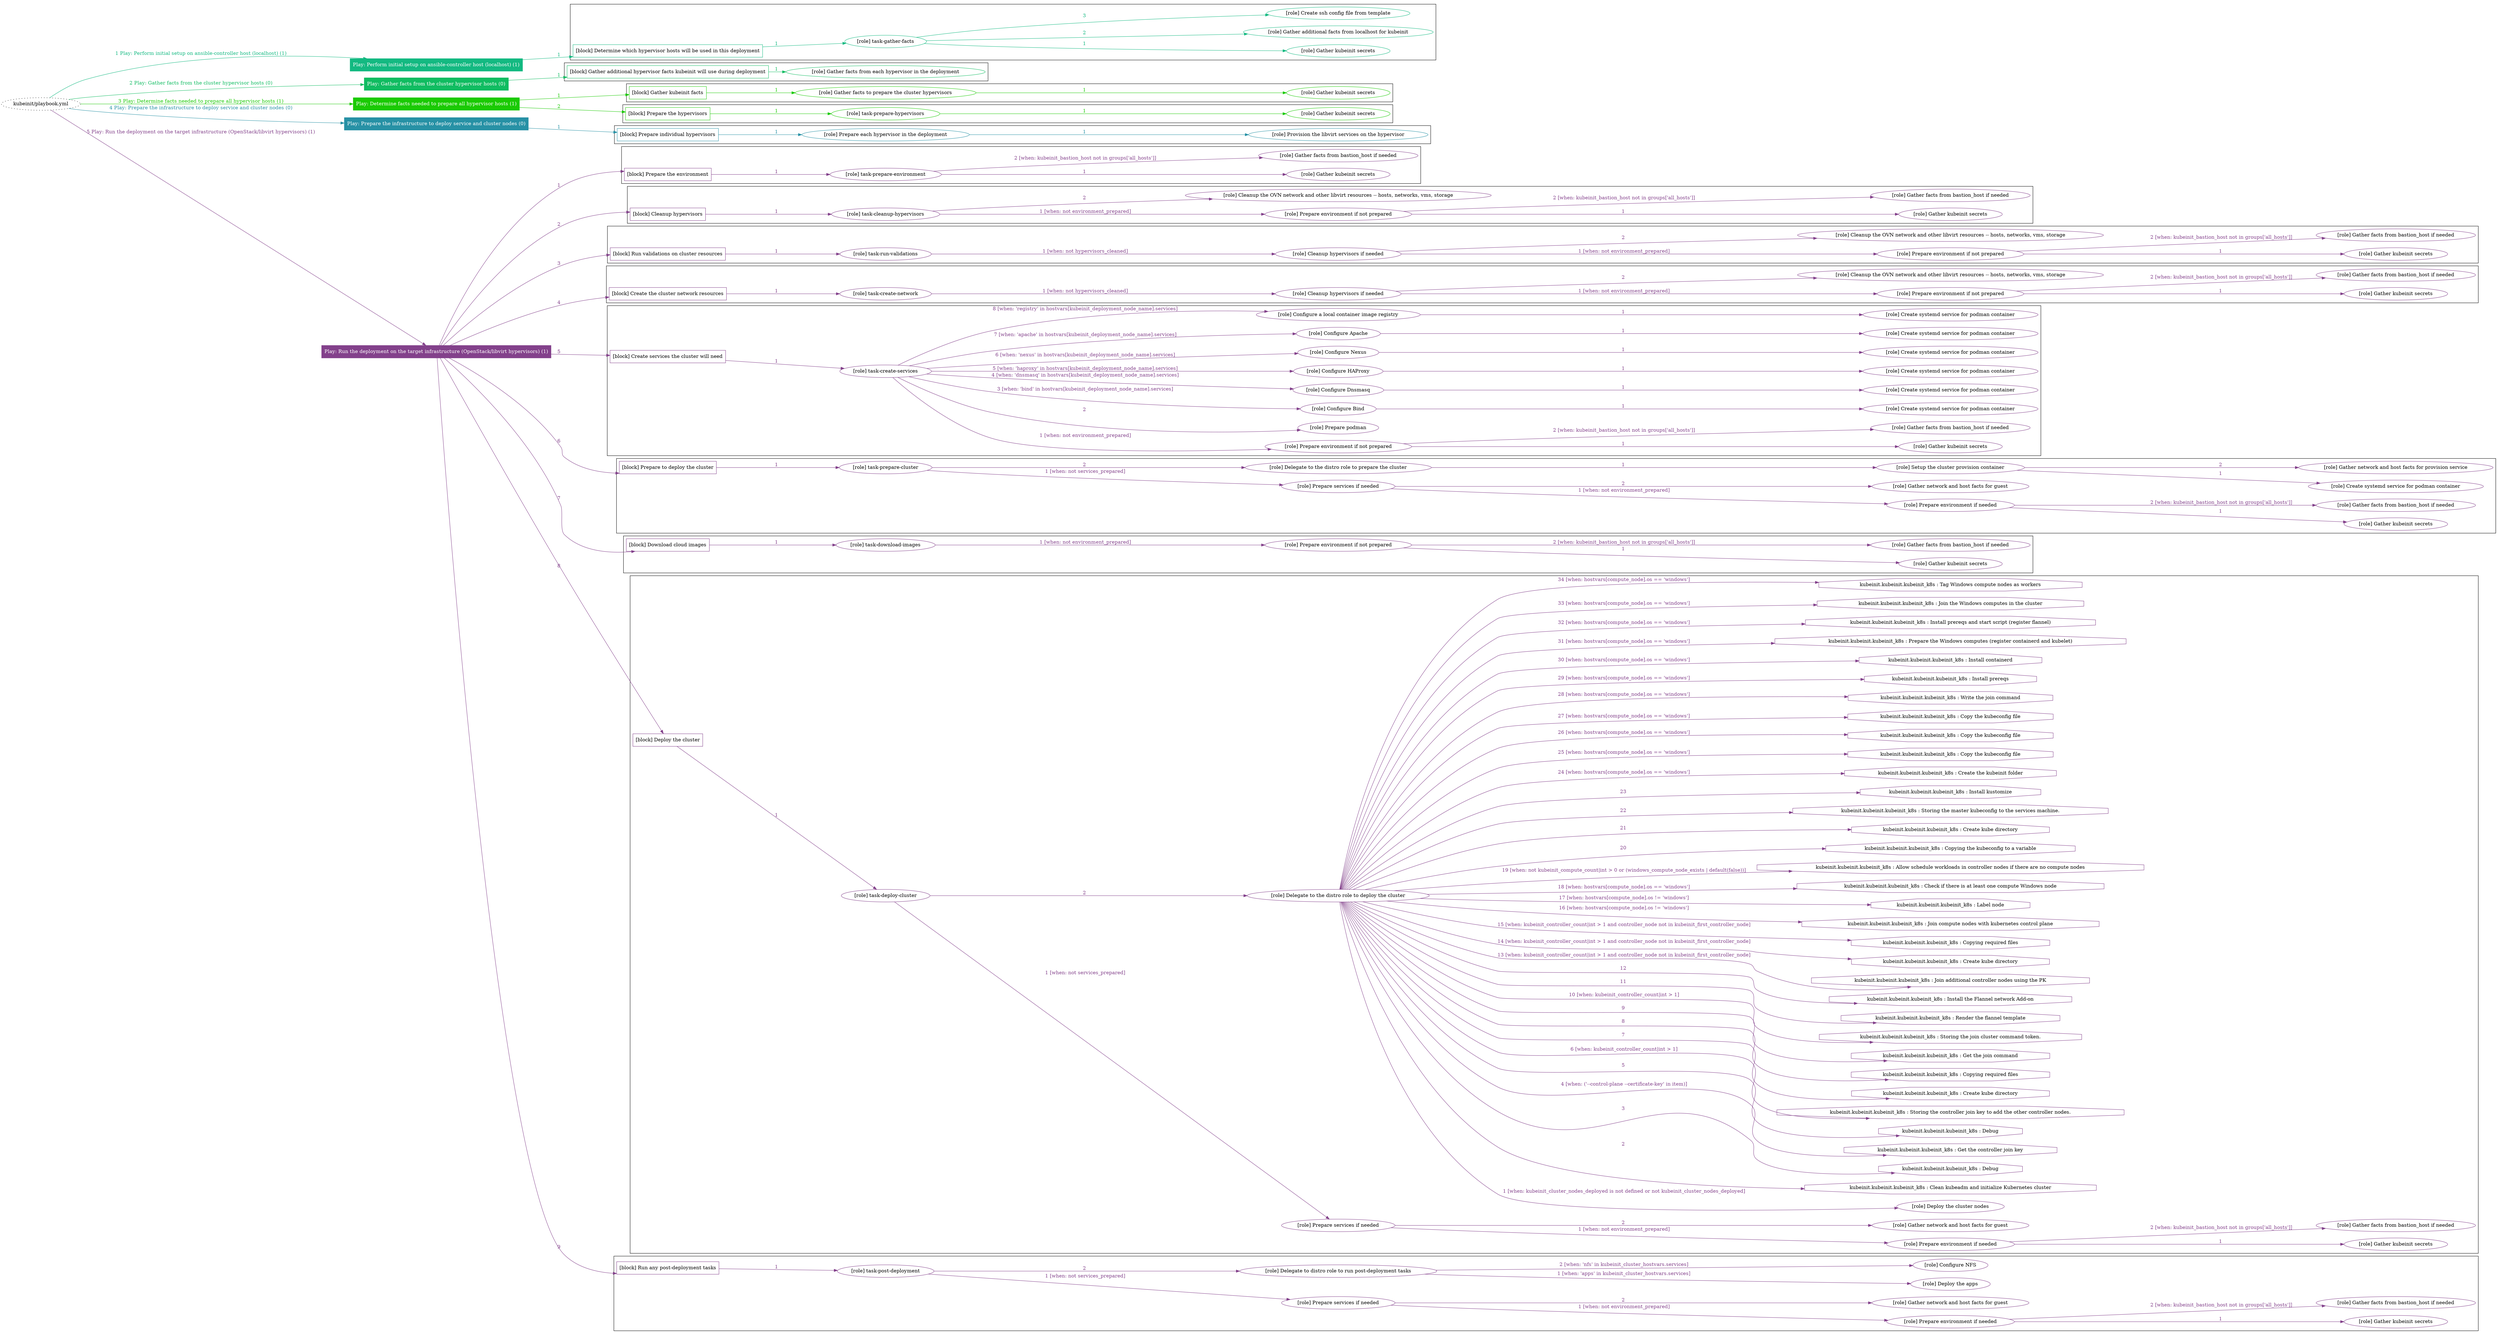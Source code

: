 digraph {
	graph [concentrate=true ordering=in rankdir=LR ratio=fill]
	edge [esep=5 sep=10]
	"kubeinit/playbook.yml" [URL="/home/runner/work/kubeinit/kubeinit/kubeinit/playbook.yml" id=playbook_1dfc1ce0 style=dotted]
	"kubeinit/playbook.yml" -> play_d6df0395 [label="1 Play: Perform initial setup on ansible-controller host (localhost) (1)" color="#13b981" fontcolor="#13b981" id=edge_play_d6df0395 labeltooltip="1 Play: Perform initial setup on ansible-controller host (localhost) (1)" tooltip="1 Play: Perform initial setup on ansible-controller host (localhost) (1)"]
	subgraph "Play: Perform initial setup on ansible-controller host (localhost) (1)" {
		play_d6df0395 [label="Play: Perform initial setup on ansible-controller host (localhost) (1)" URL="/home/runner/work/kubeinit/kubeinit/kubeinit/playbook.yml" color="#13b981" fontcolor="#ffffff" id=play_d6df0395 shape=box style=filled tooltip=localhost]
		play_d6df0395 -> block_d2ed11ed [label=1 color="#13b981" fontcolor="#13b981" id=edge_block_d2ed11ed labeltooltip=1 tooltip=1]
		subgraph cluster_block_d2ed11ed {
			block_d2ed11ed [label="[block] Determine which hypervisor hosts will be used in this deployment" URL="/home/runner/work/kubeinit/kubeinit/kubeinit/playbook.yml" color="#13b981" id=block_d2ed11ed labeltooltip="Determine which hypervisor hosts will be used in this deployment" shape=box tooltip="Determine which hypervisor hosts will be used in this deployment"]
			block_d2ed11ed -> role_e1651917 [label="1 " color="#13b981" fontcolor="#13b981" id=edge_role_e1651917 labeltooltip="1 " tooltip="1 "]
			subgraph "task-gather-facts" {
				role_e1651917 [label="[role] task-gather-facts" URL="/home/runner/work/kubeinit/kubeinit/kubeinit/playbook.yml" color="#13b981" id=role_e1651917 tooltip="task-gather-facts"]
				role_e1651917 -> role_832d60ad [label="1 " color="#13b981" fontcolor="#13b981" id=edge_role_832d60ad labeltooltip="1 " tooltip="1 "]
				subgraph "Gather kubeinit secrets" {
					role_832d60ad [label="[role] Gather kubeinit secrets" URL="/home/runner/.ansible/collections/ansible_collections/kubeinit/kubeinit/roles/kubeinit_prepare/tasks/build_hypervisors_group.yml" color="#13b981" id=role_832d60ad tooltip="Gather kubeinit secrets"]
				}
				role_e1651917 -> role_2d411983 [label="2 " color="#13b981" fontcolor="#13b981" id=edge_role_2d411983 labeltooltip="2 " tooltip="2 "]
				subgraph "Gather additional facts from localhost for kubeinit" {
					role_2d411983 [label="[role] Gather additional facts from localhost for kubeinit" URL="/home/runner/.ansible/collections/ansible_collections/kubeinit/kubeinit/roles/kubeinit_prepare/tasks/build_hypervisors_group.yml" color="#13b981" id=role_2d411983 tooltip="Gather additional facts from localhost for kubeinit"]
				}
				role_e1651917 -> role_8b58950d [label="3 " color="#13b981" fontcolor="#13b981" id=edge_role_8b58950d labeltooltip="3 " tooltip="3 "]
				subgraph "Create ssh config file from template" {
					role_8b58950d [label="[role] Create ssh config file from template" URL="/home/runner/.ansible/collections/ansible_collections/kubeinit/kubeinit/roles/kubeinit_prepare/tasks/build_hypervisors_group.yml" color="#13b981" id=role_8b58950d tooltip="Create ssh config file from template"]
				}
			}
		}
	}
	"kubeinit/playbook.yml" -> play_03fdb365 [label="2 Play: Gather facts from the cluster hypervisor hosts (0)" color="#10bc61" fontcolor="#10bc61" id=edge_play_03fdb365 labeltooltip="2 Play: Gather facts from the cluster hypervisor hosts (0)" tooltip="2 Play: Gather facts from the cluster hypervisor hosts (0)"]
	subgraph "Play: Gather facts from the cluster hypervisor hosts (0)" {
		play_03fdb365 [label="Play: Gather facts from the cluster hypervisor hosts (0)" URL="/home/runner/work/kubeinit/kubeinit/kubeinit/playbook.yml" color="#10bc61" fontcolor="#ffffff" id=play_03fdb365 shape=box style=filled tooltip="Play: Gather facts from the cluster hypervisor hosts (0)"]
		play_03fdb365 -> block_fc447576 [label=1 color="#10bc61" fontcolor="#10bc61" id=edge_block_fc447576 labeltooltip=1 tooltip=1]
		subgraph cluster_block_fc447576 {
			block_fc447576 [label="[block] Gather additional hypervisor facts kubeinit will use during deployment" URL="/home/runner/work/kubeinit/kubeinit/kubeinit/playbook.yml" color="#10bc61" id=block_fc447576 labeltooltip="Gather additional hypervisor facts kubeinit will use during deployment" shape=box tooltip="Gather additional hypervisor facts kubeinit will use during deployment"]
			block_fc447576 -> role_e01898c9 [label="1 " color="#10bc61" fontcolor="#10bc61" id=edge_role_e01898c9 labeltooltip="1 " tooltip="1 "]
			subgraph "Gather facts from each hypervisor in the deployment" {
				role_e01898c9 [label="[role] Gather facts from each hypervisor in the deployment" URL="/home/runner/work/kubeinit/kubeinit/kubeinit/playbook.yml" color="#10bc61" id=role_e01898c9 tooltip="Gather facts from each hypervisor in the deployment"]
			}
		}
	}
	"kubeinit/playbook.yml" -> play_770f09b6 [label="3 Play: Determine facts needed to prepare all hypervisor hosts (1)" color="#1aca02" fontcolor="#1aca02" id=edge_play_770f09b6 labeltooltip="3 Play: Determine facts needed to prepare all hypervisor hosts (1)" tooltip="3 Play: Determine facts needed to prepare all hypervisor hosts (1)"]
	subgraph "Play: Determine facts needed to prepare all hypervisor hosts (1)" {
		play_770f09b6 [label="Play: Determine facts needed to prepare all hypervisor hosts (1)" URL="/home/runner/work/kubeinit/kubeinit/kubeinit/playbook.yml" color="#1aca02" fontcolor="#ffffff" id=play_770f09b6 shape=box style=filled tooltip=localhost]
		play_770f09b6 -> block_1211dc75 [label=1 color="#1aca02" fontcolor="#1aca02" id=edge_block_1211dc75 labeltooltip=1 tooltip=1]
		subgraph cluster_block_1211dc75 {
			block_1211dc75 [label="[block] Gather kubeinit facts" URL="/home/runner/work/kubeinit/kubeinit/kubeinit/playbook.yml" color="#1aca02" id=block_1211dc75 labeltooltip="Gather kubeinit facts" shape=box tooltip="Gather kubeinit facts"]
			block_1211dc75 -> role_d51ec576 [label="1 " color="#1aca02" fontcolor="#1aca02" id=edge_role_d51ec576 labeltooltip="1 " tooltip="1 "]
			subgraph "Gather facts to prepare the cluster hypervisors" {
				role_d51ec576 [label="[role] Gather facts to prepare the cluster hypervisors" URL="/home/runner/work/kubeinit/kubeinit/kubeinit/playbook.yml" color="#1aca02" id=role_d51ec576 tooltip="Gather facts to prepare the cluster hypervisors"]
				role_d51ec576 -> role_21a6aafd [label="1 " color="#1aca02" fontcolor="#1aca02" id=edge_role_21a6aafd labeltooltip="1 " tooltip="1 "]
				subgraph "Gather kubeinit secrets" {
					role_21a6aafd [label="[role] Gather kubeinit secrets" URL="/home/runner/.ansible/collections/ansible_collections/kubeinit/kubeinit/roles/kubeinit_prepare/tasks/gather_kubeinit_facts.yml" color="#1aca02" id=role_21a6aafd tooltip="Gather kubeinit secrets"]
				}
			}
		}
		play_770f09b6 -> block_dcbd4e37 [label=2 color="#1aca02" fontcolor="#1aca02" id=edge_block_dcbd4e37 labeltooltip=2 tooltip=2]
		subgraph cluster_block_dcbd4e37 {
			block_dcbd4e37 [label="[block] Prepare the hypervisors" URL="/home/runner/work/kubeinit/kubeinit/kubeinit/playbook.yml" color="#1aca02" id=block_dcbd4e37 labeltooltip="Prepare the hypervisors" shape=box tooltip="Prepare the hypervisors"]
			block_dcbd4e37 -> role_4371c166 [label="1 " color="#1aca02" fontcolor="#1aca02" id=edge_role_4371c166 labeltooltip="1 " tooltip="1 "]
			subgraph "task-prepare-hypervisors" {
				role_4371c166 [label="[role] task-prepare-hypervisors" URL="/home/runner/work/kubeinit/kubeinit/kubeinit/playbook.yml" color="#1aca02" id=role_4371c166 tooltip="task-prepare-hypervisors"]
				role_4371c166 -> role_5f439577 [label="1 " color="#1aca02" fontcolor="#1aca02" id=edge_role_5f439577 labeltooltip="1 " tooltip="1 "]
				subgraph "Gather kubeinit secrets" {
					role_5f439577 [label="[role] Gather kubeinit secrets" URL="/home/runner/.ansible/collections/ansible_collections/kubeinit/kubeinit/roles/kubeinit_prepare/tasks/gather_kubeinit_facts.yml" color="#1aca02" id=role_5f439577 tooltip="Gather kubeinit secrets"]
				}
			}
		}
	}
	"kubeinit/playbook.yml" -> play_322a352b [label="4 Play: Prepare the infrastructure to deploy service and cluster nodes (0)" color="#2791a5" fontcolor="#2791a5" id=edge_play_322a352b labeltooltip="4 Play: Prepare the infrastructure to deploy service and cluster nodes (0)" tooltip="4 Play: Prepare the infrastructure to deploy service and cluster nodes (0)"]
	subgraph "Play: Prepare the infrastructure to deploy service and cluster nodes (0)" {
		play_322a352b [label="Play: Prepare the infrastructure to deploy service and cluster nodes (0)" URL="/home/runner/work/kubeinit/kubeinit/kubeinit/playbook.yml" color="#2791a5" fontcolor="#ffffff" id=play_322a352b shape=box style=filled tooltip="Play: Prepare the infrastructure to deploy service and cluster nodes (0)"]
		play_322a352b -> block_546a2f57 [label=1 color="#2791a5" fontcolor="#2791a5" id=edge_block_546a2f57 labeltooltip=1 tooltip=1]
		subgraph cluster_block_546a2f57 {
			block_546a2f57 [label="[block] Prepare individual hypervisors" URL="/home/runner/work/kubeinit/kubeinit/kubeinit/playbook.yml" color="#2791a5" id=block_546a2f57 labeltooltip="Prepare individual hypervisors" shape=box tooltip="Prepare individual hypervisors"]
			block_546a2f57 -> role_c27ffe2b [label="1 " color="#2791a5" fontcolor="#2791a5" id=edge_role_c27ffe2b labeltooltip="1 " tooltip="1 "]
			subgraph "Prepare each hypervisor in the deployment" {
				role_c27ffe2b [label="[role] Prepare each hypervisor in the deployment" URL="/home/runner/work/kubeinit/kubeinit/kubeinit/playbook.yml" color="#2791a5" id=role_c27ffe2b tooltip="Prepare each hypervisor in the deployment"]
				role_c27ffe2b -> role_f5ac48f4 [label="1 " color="#2791a5" fontcolor="#2791a5" id=edge_role_f5ac48f4 labeltooltip="1 " tooltip="1 "]
				subgraph "Provision the libvirt services on the hypervisor" {
					role_f5ac48f4 [label="[role] Provision the libvirt services on the hypervisor" URL="/home/runner/.ansible/collections/ansible_collections/kubeinit/kubeinit/roles/kubeinit_prepare/tasks/prepare_hypervisor.yml" color="#2791a5" id=role_f5ac48f4 tooltip="Provision the libvirt services on the hypervisor"]
				}
			}
		}
	}
	"kubeinit/playbook.yml" -> play_16c281be [label="5 Play: Run the deployment on the target infrastructure (OpenStack/libvirt hypervisors) (1)" color="#83418b" fontcolor="#83418b" id=edge_play_16c281be labeltooltip="5 Play: Run the deployment on the target infrastructure (OpenStack/libvirt hypervisors) (1)" tooltip="5 Play: Run the deployment on the target infrastructure (OpenStack/libvirt hypervisors) (1)"]
	subgraph "Play: Run the deployment on the target infrastructure (OpenStack/libvirt hypervisors) (1)" {
		play_16c281be [label="Play: Run the deployment on the target infrastructure (OpenStack/libvirt hypervisors) (1)" URL="/home/runner/work/kubeinit/kubeinit/kubeinit/playbook.yml" color="#83418b" fontcolor="#ffffff" id=play_16c281be shape=box style=filled tooltip=localhost]
		play_16c281be -> block_db3ab6d9 [label=1 color="#83418b" fontcolor="#83418b" id=edge_block_db3ab6d9 labeltooltip=1 tooltip=1]
		subgraph cluster_block_db3ab6d9 {
			block_db3ab6d9 [label="[block] Prepare the environment" URL="/home/runner/work/kubeinit/kubeinit/kubeinit/playbook.yml" color="#83418b" id=block_db3ab6d9 labeltooltip="Prepare the environment" shape=box tooltip="Prepare the environment"]
			block_db3ab6d9 -> role_7069440f [label="1 " color="#83418b" fontcolor="#83418b" id=edge_role_7069440f labeltooltip="1 " tooltip="1 "]
			subgraph "task-prepare-environment" {
				role_7069440f [label="[role] task-prepare-environment" URL="/home/runner/work/kubeinit/kubeinit/kubeinit/playbook.yml" color="#83418b" id=role_7069440f tooltip="task-prepare-environment"]
				role_7069440f -> role_a2d61854 [label="1 " color="#83418b" fontcolor="#83418b" id=edge_role_a2d61854 labeltooltip="1 " tooltip="1 "]
				subgraph "Gather kubeinit secrets" {
					role_a2d61854 [label="[role] Gather kubeinit secrets" URL="/home/runner/.ansible/collections/ansible_collections/kubeinit/kubeinit/roles/kubeinit_prepare/tasks/gather_kubeinit_facts.yml" color="#83418b" id=role_a2d61854 tooltip="Gather kubeinit secrets"]
				}
				role_7069440f -> role_6448d100 [label="2 [when: kubeinit_bastion_host not in groups['all_hosts']]" color="#83418b" fontcolor="#83418b" id=edge_role_6448d100 labeltooltip="2 [when: kubeinit_bastion_host not in groups['all_hosts']]" tooltip="2 [when: kubeinit_bastion_host not in groups['all_hosts']]"]
				subgraph "Gather facts from bastion_host if needed" {
					role_6448d100 [label="[role] Gather facts from bastion_host if needed" URL="/home/runner/.ansible/collections/ansible_collections/kubeinit/kubeinit/roles/kubeinit_prepare/tasks/main.yml" color="#83418b" id=role_6448d100 tooltip="Gather facts from bastion_host if needed"]
				}
			}
		}
		play_16c281be -> block_0c58f7e5 [label=2 color="#83418b" fontcolor="#83418b" id=edge_block_0c58f7e5 labeltooltip=2 tooltip=2]
		subgraph cluster_block_0c58f7e5 {
			block_0c58f7e5 [label="[block] Cleanup hypervisors" URL="/home/runner/work/kubeinit/kubeinit/kubeinit/playbook.yml" color="#83418b" id=block_0c58f7e5 labeltooltip="Cleanup hypervisors" shape=box tooltip="Cleanup hypervisors"]
			block_0c58f7e5 -> role_0e39bdbc [label="1 " color="#83418b" fontcolor="#83418b" id=edge_role_0e39bdbc labeltooltip="1 " tooltip="1 "]
			subgraph "task-cleanup-hypervisors" {
				role_0e39bdbc [label="[role] task-cleanup-hypervisors" URL="/home/runner/work/kubeinit/kubeinit/kubeinit/playbook.yml" color="#83418b" id=role_0e39bdbc tooltip="task-cleanup-hypervisors"]
				role_0e39bdbc -> role_560126a4 [label="1 [when: not environment_prepared]" color="#83418b" fontcolor="#83418b" id=edge_role_560126a4 labeltooltip="1 [when: not environment_prepared]" tooltip="1 [when: not environment_prepared]"]
				subgraph "Prepare environment if not prepared" {
					role_560126a4 [label="[role] Prepare environment if not prepared" URL="/home/runner/.ansible/collections/ansible_collections/kubeinit/kubeinit/roles/kubeinit_libvirt/tasks/cleanup_hypervisors.yml" color="#83418b" id=role_560126a4 tooltip="Prepare environment if not prepared"]
					role_560126a4 -> role_19d72c3f [label="1 " color="#83418b" fontcolor="#83418b" id=edge_role_19d72c3f labeltooltip="1 " tooltip="1 "]
					subgraph "Gather kubeinit secrets" {
						role_19d72c3f [label="[role] Gather kubeinit secrets" URL="/home/runner/.ansible/collections/ansible_collections/kubeinit/kubeinit/roles/kubeinit_prepare/tasks/gather_kubeinit_facts.yml" color="#83418b" id=role_19d72c3f tooltip="Gather kubeinit secrets"]
					}
					role_560126a4 -> role_ead2b7fd [label="2 [when: kubeinit_bastion_host not in groups['all_hosts']]" color="#83418b" fontcolor="#83418b" id=edge_role_ead2b7fd labeltooltip="2 [when: kubeinit_bastion_host not in groups['all_hosts']]" tooltip="2 [when: kubeinit_bastion_host not in groups['all_hosts']]"]
					subgraph "Gather facts from bastion_host if needed" {
						role_ead2b7fd [label="[role] Gather facts from bastion_host if needed" URL="/home/runner/.ansible/collections/ansible_collections/kubeinit/kubeinit/roles/kubeinit_prepare/tasks/main.yml" color="#83418b" id=role_ead2b7fd tooltip="Gather facts from bastion_host if needed"]
					}
				}
				role_0e39bdbc -> role_993de86f [label="2 " color="#83418b" fontcolor="#83418b" id=edge_role_993de86f labeltooltip="2 " tooltip="2 "]
				subgraph "Cleanup the OVN network and other libvirt resources -- hosts, networks, vms, storage" {
					role_993de86f [label="[role] Cleanup the OVN network and other libvirt resources -- hosts, networks, vms, storage" URL="/home/runner/.ansible/collections/ansible_collections/kubeinit/kubeinit/roles/kubeinit_libvirt/tasks/cleanup_hypervisors.yml" color="#83418b" id=role_993de86f tooltip="Cleanup the OVN network and other libvirt resources -- hosts, networks, vms, storage"]
				}
			}
		}
		play_16c281be -> block_dbe27b9b [label=3 color="#83418b" fontcolor="#83418b" id=edge_block_dbe27b9b labeltooltip=3 tooltip=3]
		subgraph cluster_block_dbe27b9b {
			block_dbe27b9b [label="[block] Run validations on cluster resources" URL="/home/runner/work/kubeinit/kubeinit/kubeinit/playbook.yml" color="#83418b" id=block_dbe27b9b labeltooltip="Run validations on cluster resources" shape=box tooltip="Run validations on cluster resources"]
			block_dbe27b9b -> role_bd4eab50 [label="1 " color="#83418b" fontcolor="#83418b" id=edge_role_bd4eab50 labeltooltip="1 " tooltip="1 "]
			subgraph "task-run-validations" {
				role_bd4eab50 [label="[role] task-run-validations" URL="/home/runner/work/kubeinit/kubeinit/kubeinit/playbook.yml" color="#83418b" id=role_bd4eab50 tooltip="task-run-validations"]
				role_bd4eab50 -> role_a1338344 [label="1 [when: not hypervisors_cleaned]" color="#83418b" fontcolor="#83418b" id=edge_role_a1338344 labeltooltip="1 [when: not hypervisors_cleaned]" tooltip="1 [when: not hypervisors_cleaned]"]
				subgraph "Cleanup hypervisors if needed" {
					role_a1338344 [label="[role] Cleanup hypervisors if needed" URL="/home/runner/.ansible/collections/ansible_collections/kubeinit/kubeinit/roles/kubeinit_validations/tasks/main.yml" color="#83418b" id=role_a1338344 tooltip="Cleanup hypervisors if needed"]
					role_a1338344 -> role_b98f639b [label="1 [when: not environment_prepared]" color="#83418b" fontcolor="#83418b" id=edge_role_b98f639b labeltooltip="1 [when: not environment_prepared]" tooltip="1 [when: not environment_prepared]"]
					subgraph "Prepare environment if not prepared" {
						role_b98f639b [label="[role] Prepare environment if not prepared" URL="/home/runner/.ansible/collections/ansible_collections/kubeinit/kubeinit/roles/kubeinit_libvirt/tasks/cleanup_hypervisors.yml" color="#83418b" id=role_b98f639b tooltip="Prepare environment if not prepared"]
						role_b98f639b -> role_00affeb4 [label="1 " color="#83418b" fontcolor="#83418b" id=edge_role_00affeb4 labeltooltip="1 " tooltip="1 "]
						subgraph "Gather kubeinit secrets" {
							role_00affeb4 [label="[role] Gather kubeinit secrets" URL="/home/runner/.ansible/collections/ansible_collections/kubeinit/kubeinit/roles/kubeinit_prepare/tasks/gather_kubeinit_facts.yml" color="#83418b" id=role_00affeb4 tooltip="Gather kubeinit secrets"]
						}
						role_b98f639b -> role_9a8d7c55 [label="2 [when: kubeinit_bastion_host not in groups['all_hosts']]" color="#83418b" fontcolor="#83418b" id=edge_role_9a8d7c55 labeltooltip="2 [when: kubeinit_bastion_host not in groups['all_hosts']]" tooltip="2 [when: kubeinit_bastion_host not in groups['all_hosts']]"]
						subgraph "Gather facts from bastion_host if needed" {
							role_9a8d7c55 [label="[role] Gather facts from bastion_host if needed" URL="/home/runner/.ansible/collections/ansible_collections/kubeinit/kubeinit/roles/kubeinit_prepare/tasks/main.yml" color="#83418b" id=role_9a8d7c55 tooltip="Gather facts from bastion_host if needed"]
						}
					}
					role_a1338344 -> role_43955133 [label="2 " color="#83418b" fontcolor="#83418b" id=edge_role_43955133 labeltooltip="2 " tooltip="2 "]
					subgraph "Cleanup the OVN network and other libvirt resources -- hosts, networks, vms, storage" {
						role_43955133 [label="[role] Cleanup the OVN network and other libvirt resources -- hosts, networks, vms, storage" URL="/home/runner/.ansible/collections/ansible_collections/kubeinit/kubeinit/roles/kubeinit_libvirt/tasks/cleanup_hypervisors.yml" color="#83418b" id=role_43955133 tooltip="Cleanup the OVN network and other libvirt resources -- hosts, networks, vms, storage"]
					}
				}
			}
		}
		play_16c281be -> block_20dba115 [label=4 color="#83418b" fontcolor="#83418b" id=edge_block_20dba115 labeltooltip=4 tooltip=4]
		subgraph cluster_block_20dba115 {
			block_20dba115 [label="[block] Create the cluster network resources" URL="/home/runner/work/kubeinit/kubeinit/kubeinit/playbook.yml" color="#83418b" id=block_20dba115 labeltooltip="Create the cluster network resources" shape=box tooltip="Create the cluster network resources"]
			block_20dba115 -> role_14246359 [label="1 " color="#83418b" fontcolor="#83418b" id=edge_role_14246359 labeltooltip="1 " tooltip="1 "]
			subgraph "task-create-network" {
				role_14246359 [label="[role] task-create-network" URL="/home/runner/work/kubeinit/kubeinit/kubeinit/playbook.yml" color="#83418b" id=role_14246359 tooltip="task-create-network"]
				role_14246359 -> role_2771ade7 [label="1 [when: not hypervisors_cleaned]" color="#83418b" fontcolor="#83418b" id=edge_role_2771ade7 labeltooltip="1 [when: not hypervisors_cleaned]" tooltip="1 [when: not hypervisors_cleaned]"]
				subgraph "Cleanup hypervisors if needed" {
					role_2771ade7 [label="[role] Cleanup hypervisors if needed" URL="/home/runner/.ansible/collections/ansible_collections/kubeinit/kubeinit/roles/kubeinit_libvirt/tasks/create_network.yml" color="#83418b" id=role_2771ade7 tooltip="Cleanup hypervisors if needed"]
					role_2771ade7 -> role_40e8be44 [label="1 [when: not environment_prepared]" color="#83418b" fontcolor="#83418b" id=edge_role_40e8be44 labeltooltip="1 [when: not environment_prepared]" tooltip="1 [when: not environment_prepared]"]
					subgraph "Prepare environment if not prepared" {
						role_40e8be44 [label="[role] Prepare environment if not prepared" URL="/home/runner/.ansible/collections/ansible_collections/kubeinit/kubeinit/roles/kubeinit_libvirt/tasks/cleanup_hypervisors.yml" color="#83418b" id=role_40e8be44 tooltip="Prepare environment if not prepared"]
						role_40e8be44 -> role_8c074041 [label="1 " color="#83418b" fontcolor="#83418b" id=edge_role_8c074041 labeltooltip="1 " tooltip="1 "]
						subgraph "Gather kubeinit secrets" {
							role_8c074041 [label="[role] Gather kubeinit secrets" URL="/home/runner/.ansible/collections/ansible_collections/kubeinit/kubeinit/roles/kubeinit_prepare/tasks/gather_kubeinit_facts.yml" color="#83418b" id=role_8c074041 tooltip="Gather kubeinit secrets"]
						}
						role_40e8be44 -> role_85a89f43 [label="2 [when: kubeinit_bastion_host not in groups['all_hosts']]" color="#83418b" fontcolor="#83418b" id=edge_role_85a89f43 labeltooltip="2 [when: kubeinit_bastion_host not in groups['all_hosts']]" tooltip="2 [when: kubeinit_bastion_host not in groups['all_hosts']]"]
						subgraph "Gather facts from bastion_host if needed" {
							role_85a89f43 [label="[role] Gather facts from bastion_host if needed" URL="/home/runner/.ansible/collections/ansible_collections/kubeinit/kubeinit/roles/kubeinit_prepare/tasks/main.yml" color="#83418b" id=role_85a89f43 tooltip="Gather facts from bastion_host if needed"]
						}
					}
					role_2771ade7 -> role_9e13a28a [label="2 " color="#83418b" fontcolor="#83418b" id=edge_role_9e13a28a labeltooltip="2 " tooltip="2 "]
					subgraph "Cleanup the OVN network and other libvirt resources -- hosts, networks, vms, storage" {
						role_9e13a28a [label="[role] Cleanup the OVN network and other libvirt resources -- hosts, networks, vms, storage" URL="/home/runner/.ansible/collections/ansible_collections/kubeinit/kubeinit/roles/kubeinit_libvirt/tasks/cleanup_hypervisors.yml" color="#83418b" id=role_9e13a28a tooltip="Cleanup the OVN network and other libvirt resources -- hosts, networks, vms, storage"]
					}
				}
			}
		}
		play_16c281be -> block_e2f34b06 [label=5 color="#83418b" fontcolor="#83418b" id=edge_block_e2f34b06 labeltooltip=5 tooltip=5]
		subgraph cluster_block_e2f34b06 {
			block_e2f34b06 [label="[block] Create services the cluster will need" URL="/home/runner/work/kubeinit/kubeinit/kubeinit/playbook.yml" color="#83418b" id=block_e2f34b06 labeltooltip="Create services the cluster will need" shape=box tooltip="Create services the cluster will need"]
			block_e2f34b06 -> role_30b0241a [label="1 " color="#83418b" fontcolor="#83418b" id=edge_role_30b0241a labeltooltip="1 " tooltip="1 "]
			subgraph "task-create-services" {
				role_30b0241a [label="[role] task-create-services" URL="/home/runner/work/kubeinit/kubeinit/kubeinit/playbook.yml" color="#83418b" id=role_30b0241a tooltip="task-create-services"]
				role_30b0241a -> role_507bee8a [label="1 [when: not environment_prepared]" color="#83418b" fontcolor="#83418b" id=edge_role_507bee8a labeltooltip="1 [when: not environment_prepared]" tooltip="1 [when: not environment_prepared]"]
				subgraph "Prepare environment if not prepared" {
					role_507bee8a [label="[role] Prepare environment if not prepared" URL="/home/runner/.ansible/collections/ansible_collections/kubeinit/kubeinit/roles/kubeinit_services/tasks/main.yml" color="#83418b" id=role_507bee8a tooltip="Prepare environment if not prepared"]
					role_507bee8a -> role_b138ba28 [label="1 " color="#83418b" fontcolor="#83418b" id=edge_role_b138ba28 labeltooltip="1 " tooltip="1 "]
					subgraph "Gather kubeinit secrets" {
						role_b138ba28 [label="[role] Gather kubeinit secrets" URL="/home/runner/.ansible/collections/ansible_collections/kubeinit/kubeinit/roles/kubeinit_prepare/tasks/gather_kubeinit_facts.yml" color="#83418b" id=role_b138ba28 tooltip="Gather kubeinit secrets"]
					}
					role_507bee8a -> role_457739ad [label="2 [when: kubeinit_bastion_host not in groups['all_hosts']]" color="#83418b" fontcolor="#83418b" id=edge_role_457739ad labeltooltip="2 [when: kubeinit_bastion_host not in groups['all_hosts']]" tooltip="2 [when: kubeinit_bastion_host not in groups['all_hosts']]"]
					subgraph "Gather facts from bastion_host if needed" {
						role_457739ad [label="[role] Gather facts from bastion_host if needed" URL="/home/runner/.ansible/collections/ansible_collections/kubeinit/kubeinit/roles/kubeinit_prepare/tasks/main.yml" color="#83418b" id=role_457739ad tooltip="Gather facts from bastion_host if needed"]
					}
				}
				role_30b0241a -> role_296ac957 [label="2 " color="#83418b" fontcolor="#83418b" id=edge_role_296ac957 labeltooltip="2 " tooltip="2 "]
				subgraph "Prepare podman" {
					role_296ac957 [label="[role] Prepare podman" URL="/home/runner/.ansible/collections/ansible_collections/kubeinit/kubeinit/roles/kubeinit_services/tasks/00_create_service_pod.yml" color="#83418b" id=role_296ac957 tooltip="Prepare podman"]
				}
				role_30b0241a -> role_366b1ee6 [label="3 [when: 'bind' in hostvars[kubeinit_deployment_node_name].services]" color="#83418b" fontcolor="#83418b" id=edge_role_366b1ee6 labeltooltip="3 [when: 'bind' in hostvars[kubeinit_deployment_node_name].services]" tooltip="3 [when: 'bind' in hostvars[kubeinit_deployment_node_name].services]"]
				subgraph "Configure Bind" {
					role_366b1ee6 [label="[role] Configure Bind" URL="/home/runner/.ansible/collections/ansible_collections/kubeinit/kubeinit/roles/kubeinit_services/tasks/start_services_containers.yml" color="#83418b" id=role_366b1ee6 tooltip="Configure Bind"]
					role_366b1ee6 -> role_b3913a33 [label="1 " color="#83418b" fontcolor="#83418b" id=edge_role_b3913a33 labeltooltip="1 " tooltip="1 "]
					subgraph "Create systemd service for podman container" {
						role_b3913a33 [label="[role] Create systemd service for podman container" URL="/home/runner/.ansible/collections/ansible_collections/kubeinit/kubeinit/roles/kubeinit_bind/tasks/main.yml" color="#83418b" id=role_b3913a33 tooltip="Create systemd service for podman container"]
					}
				}
				role_30b0241a -> role_60d08e0b [label="4 [when: 'dnsmasq' in hostvars[kubeinit_deployment_node_name].services]" color="#83418b" fontcolor="#83418b" id=edge_role_60d08e0b labeltooltip="4 [when: 'dnsmasq' in hostvars[kubeinit_deployment_node_name].services]" tooltip="4 [when: 'dnsmasq' in hostvars[kubeinit_deployment_node_name].services]"]
				subgraph "Configure Dnsmasq" {
					role_60d08e0b [label="[role] Configure Dnsmasq" URL="/home/runner/.ansible/collections/ansible_collections/kubeinit/kubeinit/roles/kubeinit_services/tasks/start_services_containers.yml" color="#83418b" id=role_60d08e0b tooltip="Configure Dnsmasq"]
					role_60d08e0b -> role_2ccafbfa [label="1 " color="#83418b" fontcolor="#83418b" id=edge_role_2ccafbfa labeltooltip="1 " tooltip="1 "]
					subgraph "Create systemd service for podman container" {
						role_2ccafbfa [label="[role] Create systemd service for podman container" URL="/home/runner/.ansible/collections/ansible_collections/kubeinit/kubeinit/roles/kubeinit_dnsmasq/tasks/main.yml" color="#83418b" id=role_2ccafbfa tooltip="Create systemd service for podman container"]
					}
				}
				role_30b0241a -> role_fb301bc7 [label="5 [when: 'haproxy' in hostvars[kubeinit_deployment_node_name].services]" color="#83418b" fontcolor="#83418b" id=edge_role_fb301bc7 labeltooltip="5 [when: 'haproxy' in hostvars[kubeinit_deployment_node_name].services]" tooltip="5 [when: 'haproxy' in hostvars[kubeinit_deployment_node_name].services]"]
				subgraph "Configure HAProxy" {
					role_fb301bc7 [label="[role] Configure HAProxy" URL="/home/runner/.ansible/collections/ansible_collections/kubeinit/kubeinit/roles/kubeinit_services/tasks/start_services_containers.yml" color="#83418b" id=role_fb301bc7 tooltip="Configure HAProxy"]
					role_fb301bc7 -> role_56af75e5 [label="1 " color="#83418b" fontcolor="#83418b" id=edge_role_56af75e5 labeltooltip="1 " tooltip="1 "]
					subgraph "Create systemd service for podman container" {
						role_56af75e5 [label="[role] Create systemd service for podman container" URL="/home/runner/.ansible/collections/ansible_collections/kubeinit/kubeinit/roles/kubeinit_haproxy/tasks/main.yml" color="#83418b" id=role_56af75e5 tooltip="Create systemd service for podman container"]
					}
				}
				role_30b0241a -> role_f59a7f79 [label="6 [when: 'nexus' in hostvars[kubeinit_deployment_node_name].services]" color="#83418b" fontcolor="#83418b" id=edge_role_f59a7f79 labeltooltip="6 [when: 'nexus' in hostvars[kubeinit_deployment_node_name].services]" tooltip="6 [when: 'nexus' in hostvars[kubeinit_deployment_node_name].services]"]
				subgraph "Configure Nexus" {
					role_f59a7f79 [label="[role] Configure Nexus" URL="/home/runner/.ansible/collections/ansible_collections/kubeinit/kubeinit/roles/kubeinit_services/tasks/start_services_containers.yml" color="#83418b" id=role_f59a7f79 tooltip="Configure Nexus"]
					role_f59a7f79 -> role_c617386b [label="1 " color="#83418b" fontcolor="#83418b" id=edge_role_c617386b labeltooltip="1 " tooltip="1 "]
					subgraph "Create systemd service for podman container" {
						role_c617386b [label="[role] Create systemd service for podman container" URL="/home/runner/.ansible/collections/ansible_collections/kubeinit/kubeinit/roles/kubeinit_nexus/tasks/main.yml" color="#83418b" id=role_c617386b tooltip="Create systemd service for podman container"]
					}
				}
				role_30b0241a -> role_29c66afb [label="7 [when: 'apache' in hostvars[kubeinit_deployment_node_name].services]" color="#83418b" fontcolor="#83418b" id=edge_role_29c66afb labeltooltip="7 [when: 'apache' in hostvars[kubeinit_deployment_node_name].services]" tooltip="7 [when: 'apache' in hostvars[kubeinit_deployment_node_name].services]"]
				subgraph "Configure Apache" {
					role_29c66afb [label="[role] Configure Apache" URL="/home/runner/.ansible/collections/ansible_collections/kubeinit/kubeinit/roles/kubeinit_services/tasks/start_services_containers.yml" color="#83418b" id=role_29c66afb tooltip="Configure Apache"]
					role_29c66afb -> role_897936e1 [label="1 " color="#83418b" fontcolor="#83418b" id=edge_role_897936e1 labeltooltip="1 " tooltip="1 "]
					subgraph "Create systemd service for podman container" {
						role_897936e1 [label="[role] Create systemd service for podman container" URL="/home/runner/.ansible/collections/ansible_collections/kubeinit/kubeinit/roles/kubeinit_apache/tasks/main.yml" color="#83418b" id=role_897936e1 tooltip="Create systemd service for podman container"]
					}
				}
				role_30b0241a -> role_d3d8413b [label="8 [when: 'registry' in hostvars[kubeinit_deployment_node_name].services]" color="#83418b" fontcolor="#83418b" id=edge_role_d3d8413b labeltooltip="8 [when: 'registry' in hostvars[kubeinit_deployment_node_name].services]" tooltip="8 [when: 'registry' in hostvars[kubeinit_deployment_node_name].services]"]
				subgraph "Configure a local container image registry" {
					role_d3d8413b [label="[role] Configure a local container image registry" URL="/home/runner/.ansible/collections/ansible_collections/kubeinit/kubeinit/roles/kubeinit_services/tasks/start_services_containers.yml" color="#83418b" id=role_d3d8413b tooltip="Configure a local container image registry"]
					role_d3d8413b -> role_2565b5a5 [label="1 " color="#83418b" fontcolor="#83418b" id=edge_role_2565b5a5 labeltooltip="1 " tooltip="1 "]
					subgraph "Create systemd service for podman container" {
						role_2565b5a5 [label="[role] Create systemd service for podman container" URL="/home/runner/.ansible/collections/ansible_collections/kubeinit/kubeinit/roles/kubeinit_registry/tasks/main.yml" color="#83418b" id=role_2565b5a5 tooltip="Create systemd service for podman container"]
					}
				}
			}
		}
		play_16c281be -> block_0f6bef53 [label=6 color="#83418b" fontcolor="#83418b" id=edge_block_0f6bef53 labeltooltip=6 tooltip=6]
		subgraph cluster_block_0f6bef53 {
			block_0f6bef53 [label="[block] Prepare to deploy the cluster" URL="/home/runner/work/kubeinit/kubeinit/kubeinit/playbook.yml" color="#83418b" id=block_0f6bef53 labeltooltip="Prepare to deploy the cluster" shape=box tooltip="Prepare to deploy the cluster"]
			block_0f6bef53 -> role_1eb8bd0b [label="1 " color="#83418b" fontcolor="#83418b" id=edge_role_1eb8bd0b labeltooltip="1 " tooltip="1 "]
			subgraph "task-prepare-cluster" {
				role_1eb8bd0b [label="[role] task-prepare-cluster" URL="/home/runner/work/kubeinit/kubeinit/kubeinit/playbook.yml" color="#83418b" id=role_1eb8bd0b tooltip="task-prepare-cluster"]
				role_1eb8bd0b -> role_68142b2b [label="1 [when: not services_prepared]" color="#83418b" fontcolor="#83418b" id=edge_role_68142b2b labeltooltip="1 [when: not services_prepared]" tooltip="1 [when: not services_prepared]"]
				subgraph "Prepare services if needed" {
					role_68142b2b [label="[role] Prepare services if needed" URL="/home/runner/.ansible/collections/ansible_collections/kubeinit/kubeinit/roles/kubeinit_prepare/tasks/prepare_cluster.yml" color="#83418b" id=role_68142b2b tooltip="Prepare services if needed"]
					role_68142b2b -> role_be25581a [label="1 [when: not environment_prepared]" color="#83418b" fontcolor="#83418b" id=edge_role_be25581a labeltooltip="1 [when: not environment_prepared]" tooltip="1 [when: not environment_prepared]"]
					subgraph "Prepare environment if needed" {
						role_be25581a [label="[role] Prepare environment if needed" URL="/home/runner/.ansible/collections/ansible_collections/kubeinit/kubeinit/roles/kubeinit_services/tasks/prepare_services.yml" color="#83418b" id=role_be25581a tooltip="Prepare environment if needed"]
						role_be25581a -> role_b54ce7c6 [label="1 " color="#83418b" fontcolor="#83418b" id=edge_role_b54ce7c6 labeltooltip="1 " tooltip="1 "]
						subgraph "Gather kubeinit secrets" {
							role_b54ce7c6 [label="[role] Gather kubeinit secrets" URL="/home/runner/.ansible/collections/ansible_collections/kubeinit/kubeinit/roles/kubeinit_prepare/tasks/gather_kubeinit_facts.yml" color="#83418b" id=role_b54ce7c6 tooltip="Gather kubeinit secrets"]
						}
						role_be25581a -> role_7df844ac [label="2 [when: kubeinit_bastion_host not in groups['all_hosts']]" color="#83418b" fontcolor="#83418b" id=edge_role_7df844ac labeltooltip="2 [when: kubeinit_bastion_host not in groups['all_hosts']]" tooltip="2 [when: kubeinit_bastion_host not in groups['all_hosts']]"]
						subgraph "Gather facts from bastion_host if needed" {
							role_7df844ac [label="[role] Gather facts from bastion_host if needed" URL="/home/runner/.ansible/collections/ansible_collections/kubeinit/kubeinit/roles/kubeinit_prepare/tasks/main.yml" color="#83418b" id=role_7df844ac tooltip="Gather facts from bastion_host if needed"]
						}
					}
					role_68142b2b -> role_c1522ea5 [label="2 " color="#83418b" fontcolor="#83418b" id=edge_role_c1522ea5 labeltooltip="2 " tooltip="2 "]
					subgraph "Gather network and host facts for guest" {
						role_c1522ea5 [label="[role] Gather network and host facts for guest" URL="/home/runner/.ansible/collections/ansible_collections/kubeinit/kubeinit/roles/kubeinit_services/tasks/prepare_services.yml" color="#83418b" id=role_c1522ea5 tooltip="Gather network and host facts for guest"]
					}
				}
				role_1eb8bd0b -> role_e2d31117 [label="2 " color="#83418b" fontcolor="#83418b" id=edge_role_e2d31117 labeltooltip="2 " tooltip="2 "]
				subgraph "Delegate to the distro role to prepare the cluster" {
					role_e2d31117 [label="[role] Delegate to the distro role to prepare the cluster" URL="/home/runner/.ansible/collections/ansible_collections/kubeinit/kubeinit/roles/kubeinit_prepare/tasks/prepare_cluster.yml" color="#83418b" id=role_e2d31117 tooltip="Delegate to the distro role to prepare the cluster"]
					role_e2d31117 -> role_26caee17 [label="1 " color="#83418b" fontcolor="#83418b" id=edge_role_26caee17 labeltooltip="1 " tooltip="1 "]
					subgraph "Setup the cluster provision container" {
						role_26caee17 [label="[role] Setup the cluster provision container" URL="/home/runner/.ansible/collections/ansible_collections/kubeinit/kubeinit/roles/kubeinit_k8s/tasks/prepare_cluster.yml" color="#83418b" id=role_26caee17 tooltip="Setup the cluster provision container"]
						role_26caee17 -> role_afbc51c7 [label="1 " color="#83418b" fontcolor="#83418b" id=edge_role_afbc51c7 labeltooltip="1 " tooltip="1 "]
						subgraph "Create systemd service for podman container" {
							role_afbc51c7 [label="[role] Create systemd service for podman container" URL="/home/runner/.ansible/collections/ansible_collections/kubeinit/kubeinit/roles/kubeinit_services/tasks/create_provision_container.yml" color="#83418b" id=role_afbc51c7 tooltip="Create systemd service for podman container"]
						}
						role_26caee17 -> role_98aaaf62 [label="2 " color="#83418b" fontcolor="#83418b" id=edge_role_98aaaf62 labeltooltip="2 " tooltip="2 "]
						subgraph "Gather network and host facts for provision service" {
							role_98aaaf62 [label="[role] Gather network and host facts for provision service" URL="/home/runner/.ansible/collections/ansible_collections/kubeinit/kubeinit/roles/kubeinit_services/tasks/create_provision_container.yml" color="#83418b" id=role_98aaaf62 tooltip="Gather network and host facts for provision service"]
						}
					}
				}
			}
		}
		play_16c281be -> block_c7d734d8 [label=7 color="#83418b" fontcolor="#83418b" id=edge_block_c7d734d8 labeltooltip=7 tooltip=7]
		subgraph cluster_block_c7d734d8 {
			block_c7d734d8 [label="[block] Download cloud images" URL="/home/runner/work/kubeinit/kubeinit/kubeinit/playbook.yml" color="#83418b" id=block_c7d734d8 labeltooltip="Download cloud images" shape=box tooltip="Download cloud images"]
			block_c7d734d8 -> role_2c63a72d [label="1 " color="#83418b" fontcolor="#83418b" id=edge_role_2c63a72d labeltooltip="1 " tooltip="1 "]
			subgraph "task-download-images" {
				role_2c63a72d [label="[role] task-download-images" URL="/home/runner/work/kubeinit/kubeinit/kubeinit/playbook.yml" color="#83418b" id=role_2c63a72d tooltip="task-download-images"]
				role_2c63a72d -> role_c18211fb [label="1 [when: not environment_prepared]" color="#83418b" fontcolor="#83418b" id=edge_role_c18211fb labeltooltip="1 [when: not environment_prepared]" tooltip="1 [when: not environment_prepared]"]
				subgraph "Prepare environment if not prepared" {
					role_c18211fb [label="[role] Prepare environment if not prepared" URL="/home/runner/.ansible/collections/ansible_collections/kubeinit/kubeinit/roles/kubeinit_libvirt/tasks/download_cloud_images.yml" color="#83418b" id=role_c18211fb tooltip="Prepare environment if not prepared"]
					role_c18211fb -> role_1f8c2d8a [label="1 " color="#83418b" fontcolor="#83418b" id=edge_role_1f8c2d8a labeltooltip="1 " tooltip="1 "]
					subgraph "Gather kubeinit secrets" {
						role_1f8c2d8a [label="[role] Gather kubeinit secrets" URL="/home/runner/.ansible/collections/ansible_collections/kubeinit/kubeinit/roles/kubeinit_prepare/tasks/gather_kubeinit_facts.yml" color="#83418b" id=role_1f8c2d8a tooltip="Gather kubeinit secrets"]
					}
					role_c18211fb -> role_cafb496c [label="2 [when: kubeinit_bastion_host not in groups['all_hosts']]" color="#83418b" fontcolor="#83418b" id=edge_role_cafb496c labeltooltip="2 [when: kubeinit_bastion_host not in groups['all_hosts']]" tooltip="2 [when: kubeinit_bastion_host not in groups['all_hosts']]"]
					subgraph "Gather facts from bastion_host if needed" {
						role_cafb496c [label="[role] Gather facts from bastion_host if needed" URL="/home/runner/.ansible/collections/ansible_collections/kubeinit/kubeinit/roles/kubeinit_prepare/tasks/main.yml" color="#83418b" id=role_cafb496c tooltip="Gather facts from bastion_host if needed"]
					}
				}
			}
		}
		play_16c281be -> block_a69a8bba [label=8 color="#83418b" fontcolor="#83418b" id=edge_block_a69a8bba labeltooltip=8 tooltip=8]
		subgraph cluster_block_a69a8bba {
			block_a69a8bba [label="[block] Deploy the cluster" URL="/home/runner/work/kubeinit/kubeinit/kubeinit/playbook.yml" color="#83418b" id=block_a69a8bba labeltooltip="Deploy the cluster" shape=box tooltip="Deploy the cluster"]
			block_a69a8bba -> role_3be8dc54 [label="1 " color="#83418b" fontcolor="#83418b" id=edge_role_3be8dc54 labeltooltip="1 " tooltip="1 "]
			subgraph "task-deploy-cluster" {
				role_3be8dc54 [label="[role] task-deploy-cluster" URL="/home/runner/work/kubeinit/kubeinit/kubeinit/playbook.yml" color="#83418b" id=role_3be8dc54 tooltip="task-deploy-cluster"]
				role_3be8dc54 -> role_716bb24b [label="1 [when: not services_prepared]" color="#83418b" fontcolor="#83418b" id=edge_role_716bb24b labeltooltip="1 [when: not services_prepared]" tooltip="1 [when: not services_prepared]"]
				subgraph "Prepare services if needed" {
					role_716bb24b [label="[role] Prepare services if needed" URL="/home/runner/.ansible/collections/ansible_collections/kubeinit/kubeinit/roles/kubeinit_prepare/tasks/deploy_cluster.yml" color="#83418b" id=role_716bb24b tooltip="Prepare services if needed"]
					role_716bb24b -> role_b5f7d8c2 [label="1 [when: not environment_prepared]" color="#83418b" fontcolor="#83418b" id=edge_role_b5f7d8c2 labeltooltip="1 [when: not environment_prepared]" tooltip="1 [when: not environment_prepared]"]
					subgraph "Prepare environment if needed" {
						role_b5f7d8c2 [label="[role] Prepare environment if needed" URL="/home/runner/.ansible/collections/ansible_collections/kubeinit/kubeinit/roles/kubeinit_services/tasks/prepare_services.yml" color="#83418b" id=role_b5f7d8c2 tooltip="Prepare environment if needed"]
						role_b5f7d8c2 -> role_2a6893ed [label="1 " color="#83418b" fontcolor="#83418b" id=edge_role_2a6893ed labeltooltip="1 " tooltip="1 "]
						subgraph "Gather kubeinit secrets" {
							role_2a6893ed [label="[role] Gather kubeinit secrets" URL="/home/runner/.ansible/collections/ansible_collections/kubeinit/kubeinit/roles/kubeinit_prepare/tasks/gather_kubeinit_facts.yml" color="#83418b" id=role_2a6893ed tooltip="Gather kubeinit secrets"]
						}
						role_b5f7d8c2 -> role_88217580 [label="2 [when: kubeinit_bastion_host not in groups['all_hosts']]" color="#83418b" fontcolor="#83418b" id=edge_role_88217580 labeltooltip="2 [when: kubeinit_bastion_host not in groups['all_hosts']]" tooltip="2 [when: kubeinit_bastion_host not in groups['all_hosts']]"]
						subgraph "Gather facts from bastion_host if needed" {
							role_88217580 [label="[role] Gather facts from bastion_host if needed" URL="/home/runner/.ansible/collections/ansible_collections/kubeinit/kubeinit/roles/kubeinit_prepare/tasks/main.yml" color="#83418b" id=role_88217580 tooltip="Gather facts from bastion_host if needed"]
						}
					}
					role_716bb24b -> role_e9f86c3c [label="2 " color="#83418b" fontcolor="#83418b" id=edge_role_e9f86c3c labeltooltip="2 " tooltip="2 "]
					subgraph "Gather network and host facts for guest" {
						role_e9f86c3c [label="[role] Gather network and host facts for guest" URL="/home/runner/.ansible/collections/ansible_collections/kubeinit/kubeinit/roles/kubeinit_services/tasks/prepare_services.yml" color="#83418b" id=role_e9f86c3c tooltip="Gather network and host facts for guest"]
					}
				}
				role_3be8dc54 -> role_ded13816 [label="2 " color="#83418b" fontcolor="#83418b" id=edge_role_ded13816 labeltooltip="2 " tooltip="2 "]
				subgraph "Delegate to the distro role to deploy the cluster" {
					role_ded13816 [label="[role] Delegate to the distro role to deploy the cluster" URL="/home/runner/.ansible/collections/ansible_collections/kubeinit/kubeinit/roles/kubeinit_prepare/tasks/deploy_cluster.yml" color="#83418b" id=role_ded13816 tooltip="Delegate to the distro role to deploy the cluster"]
					role_ded13816 -> role_2f4e8e21 [label="1 [when: kubeinit_cluster_nodes_deployed is not defined or not kubeinit_cluster_nodes_deployed]" color="#83418b" fontcolor="#83418b" id=edge_role_2f4e8e21 labeltooltip="1 [when: kubeinit_cluster_nodes_deployed is not defined or not kubeinit_cluster_nodes_deployed]" tooltip="1 [when: kubeinit_cluster_nodes_deployed is not defined or not kubeinit_cluster_nodes_deployed]"]
					subgraph "Deploy the cluster nodes" {
						role_2f4e8e21 [label="[role] Deploy the cluster nodes" URL="/home/runner/.ansible/collections/ansible_collections/kubeinit/kubeinit/roles/kubeinit_k8s/tasks/main.yml" color="#83418b" id=role_2f4e8e21 tooltip="Deploy the cluster nodes"]
					}
					task_a4b405eb [label="kubeinit.kubeinit.kubeinit_k8s : Clean kubeadm and initialize Kubernetes cluster" URL="/home/runner/.ansible/collections/ansible_collections/kubeinit/kubeinit/roles/kubeinit_k8s/tasks/main.yml" color="#83418b" id=task_a4b405eb shape=octagon tooltip="kubeinit.kubeinit.kubeinit_k8s : Clean kubeadm and initialize Kubernetes cluster"]
					role_ded13816 -> task_a4b405eb [label="2 " color="#83418b" fontcolor="#83418b" id=edge_task_a4b405eb labeltooltip="2 " tooltip="2 "]
					task_a3d41842 [label="kubeinit.kubeinit.kubeinit_k8s : Debug" URL="/home/runner/.ansible/collections/ansible_collections/kubeinit/kubeinit/roles/kubeinit_k8s/tasks/main.yml" color="#83418b" id=task_a3d41842 shape=octagon tooltip="kubeinit.kubeinit.kubeinit_k8s : Debug"]
					role_ded13816 -> task_a3d41842 [label="3 " color="#83418b" fontcolor="#83418b" id=edge_task_a3d41842 labeltooltip="3 " tooltip="3 "]
					task_f7f4021a [label="kubeinit.kubeinit.kubeinit_k8s : Get the controller join key" URL="/home/runner/.ansible/collections/ansible_collections/kubeinit/kubeinit/roles/kubeinit_k8s/tasks/main.yml" color="#83418b" id=task_f7f4021a shape=octagon tooltip="kubeinit.kubeinit.kubeinit_k8s : Get the controller join key"]
					role_ded13816 -> task_f7f4021a [label="4 [when: ('--control-plane --certificate-key' in item)]" color="#83418b" fontcolor="#83418b" id=edge_task_f7f4021a labeltooltip="4 [when: ('--control-plane --certificate-key' in item)]" tooltip="4 [when: ('--control-plane --certificate-key' in item)]"]
					task_1ba19cdb [label="kubeinit.kubeinit.kubeinit_k8s : Debug" URL="/home/runner/.ansible/collections/ansible_collections/kubeinit/kubeinit/roles/kubeinit_k8s/tasks/main.yml" color="#83418b" id=task_1ba19cdb shape=octagon tooltip="kubeinit.kubeinit.kubeinit_k8s : Debug"]
					role_ded13816 -> task_1ba19cdb [label="5 " color="#83418b" fontcolor="#83418b" id=edge_task_1ba19cdb labeltooltip="5 " tooltip="5 "]
					task_524b3db0 [label="kubeinit.kubeinit.kubeinit_k8s : Storing the controller join key to add the other controller nodes." URL="/home/runner/.ansible/collections/ansible_collections/kubeinit/kubeinit/roles/kubeinit_k8s/tasks/main.yml" color="#83418b" id=task_524b3db0 shape=octagon tooltip="kubeinit.kubeinit.kubeinit_k8s : Storing the controller join key to add the other controller nodes."]
					role_ded13816 -> task_524b3db0 [label="6 [when: kubeinit_controller_count|int > 1]" color="#83418b" fontcolor="#83418b" id=edge_task_524b3db0 labeltooltip="6 [when: kubeinit_controller_count|int > 1]" tooltip="6 [when: kubeinit_controller_count|int > 1]"]
					task_02a8afd3 [label="kubeinit.kubeinit.kubeinit_k8s : Create kube directory" URL="/home/runner/.ansible/collections/ansible_collections/kubeinit/kubeinit/roles/kubeinit_k8s/tasks/main.yml" color="#83418b" id=task_02a8afd3 shape=octagon tooltip="kubeinit.kubeinit.kubeinit_k8s : Create kube directory"]
					role_ded13816 -> task_02a8afd3 [label="7 " color="#83418b" fontcolor="#83418b" id=edge_task_02a8afd3 labeltooltip="7 " tooltip="7 "]
					task_ff112ebc [label="kubeinit.kubeinit.kubeinit_k8s : Copying required files" URL="/home/runner/.ansible/collections/ansible_collections/kubeinit/kubeinit/roles/kubeinit_k8s/tasks/main.yml" color="#83418b" id=task_ff112ebc shape=octagon tooltip="kubeinit.kubeinit.kubeinit_k8s : Copying required files"]
					role_ded13816 -> task_ff112ebc [label="8 " color="#83418b" fontcolor="#83418b" id=edge_task_ff112ebc labeltooltip="8 " tooltip="8 "]
					task_a0f02377 [label="kubeinit.kubeinit.kubeinit_k8s : Get the join command" URL="/home/runner/.ansible/collections/ansible_collections/kubeinit/kubeinit/roles/kubeinit_k8s/tasks/main.yml" color="#83418b" id=task_a0f02377 shape=octagon tooltip="kubeinit.kubeinit.kubeinit_k8s : Get the join command"]
					role_ded13816 -> task_a0f02377 [label="9 " color="#83418b" fontcolor="#83418b" id=edge_task_a0f02377 labeltooltip="9 " tooltip="9 "]
					task_1bb4400c [label="kubeinit.kubeinit.kubeinit_k8s : Storing the join cluster command token." URL="/home/runner/.ansible/collections/ansible_collections/kubeinit/kubeinit/roles/kubeinit_k8s/tasks/main.yml" color="#83418b" id=task_1bb4400c shape=octagon tooltip="kubeinit.kubeinit.kubeinit_k8s : Storing the join cluster command token."]
					role_ded13816 -> task_1bb4400c [label="10 [when: kubeinit_controller_count|int > 1]" color="#83418b" fontcolor="#83418b" id=edge_task_1bb4400c labeltooltip="10 [when: kubeinit_controller_count|int > 1]" tooltip="10 [when: kubeinit_controller_count|int > 1]"]
					task_b7e59d4a [label="kubeinit.kubeinit.kubeinit_k8s : Render the flannel template" URL="/home/runner/.ansible/collections/ansible_collections/kubeinit/kubeinit/roles/kubeinit_k8s/tasks/main.yml" color="#83418b" id=task_b7e59d4a shape=octagon tooltip="kubeinit.kubeinit.kubeinit_k8s : Render the flannel template"]
					role_ded13816 -> task_b7e59d4a [label="11 " color="#83418b" fontcolor="#83418b" id=edge_task_b7e59d4a labeltooltip="11 " tooltip="11 "]
					task_39b17693 [label="kubeinit.kubeinit.kubeinit_k8s : Install the Flannel network Add-on" URL="/home/runner/.ansible/collections/ansible_collections/kubeinit/kubeinit/roles/kubeinit_k8s/tasks/main.yml" color="#83418b" id=task_39b17693 shape=octagon tooltip="kubeinit.kubeinit.kubeinit_k8s : Install the Flannel network Add-on"]
					role_ded13816 -> task_39b17693 [label="12 " color="#83418b" fontcolor="#83418b" id=edge_task_39b17693 labeltooltip="12 " tooltip="12 "]
					task_6ed0cba4 [label="kubeinit.kubeinit.kubeinit_k8s : Join additional controller nodes using the PK" URL="/home/runner/.ansible/collections/ansible_collections/kubeinit/kubeinit/roles/kubeinit_k8s/tasks/main.yml" color="#83418b" id=task_6ed0cba4 shape=octagon tooltip="kubeinit.kubeinit.kubeinit_k8s : Join additional controller nodes using the PK"]
					role_ded13816 -> task_6ed0cba4 [label="13 [when: kubeinit_controller_count|int > 1 and controller_node not in kubeinit_first_controller_node]" color="#83418b" fontcolor="#83418b" id=edge_task_6ed0cba4 labeltooltip="13 [when: kubeinit_controller_count|int > 1 and controller_node not in kubeinit_first_controller_node]" tooltip="13 [when: kubeinit_controller_count|int > 1 and controller_node not in kubeinit_first_controller_node]"]
					task_785ee1b3 [label="kubeinit.kubeinit.kubeinit_k8s : Create kube directory" URL="/home/runner/.ansible/collections/ansible_collections/kubeinit/kubeinit/roles/kubeinit_k8s/tasks/main.yml" color="#83418b" id=task_785ee1b3 shape=octagon tooltip="kubeinit.kubeinit.kubeinit_k8s : Create kube directory"]
					role_ded13816 -> task_785ee1b3 [label="14 [when: kubeinit_controller_count|int > 1 and controller_node not in kubeinit_first_controller_node]" color="#83418b" fontcolor="#83418b" id=edge_task_785ee1b3 labeltooltip="14 [when: kubeinit_controller_count|int > 1 and controller_node not in kubeinit_first_controller_node]" tooltip="14 [when: kubeinit_controller_count|int > 1 and controller_node not in kubeinit_first_controller_node]"]
					task_5081687f [label="kubeinit.kubeinit.kubeinit_k8s : Copying required files" URL="/home/runner/.ansible/collections/ansible_collections/kubeinit/kubeinit/roles/kubeinit_k8s/tasks/main.yml" color="#83418b" id=task_5081687f shape=octagon tooltip="kubeinit.kubeinit.kubeinit_k8s : Copying required files"]
					role_ded13816 -> task_5081687f [label="15 [when: kubeinit_controller_count|int > 1 and controller_node not in kubeinit_first_controller_node]" color="#83418b" fontcolor="#83418b" id=edge_task_5081687f labeltooltip="15 [when: kubeinit_controller_count|int > 1 and controller_node not in kubeinit_first_controller_node]" tooltip="15 [when: kubeinit_controller_count|int > 1 and controller_node not in kubeinit_first_controller_node]"]
					task_622e354b [label="kubeinit.kubeinit.kubeinit_k8s : Join compute nodes with kubernetes control plane" URL="/home/runner/.ansible/collections/ansible_collections/kubeinit/kubeinit/roles/kubeinit_k8s/tasks/main.yml" color="#83418b" id=task_622e354b shape=octagon tooltip="kubeinit.kubeinit.kubeinit_k8s : Join compute nodes with kubernetes control plane"]
					role_ded13816 -> task_622e354b [label="16 [when: hostvars[compute_node].os != 'windows']" color="#83418b" fontcolor="#83418b" id=edge_task_622e354b labeltooltip="16 [when: hostvars[compute_node].os != 'windows']" tooltip="16 [when: hostvars[compute_node].os != 'windows']"]
					task_0db862ea [label="kubeinit.kubeinit.kubeinit_k8s : Label node" URL="/home/runner/.ansible/collections/ansible_collections/kubeinit/kubeinit/roles/kubeinit_k8s/tasks/main.yml" color="#83418b" id=task_0db862ea shape=octagon tooltip="kubeinit.kubeinit.kubeinit_k8s : Label node"]
					role_ded13816 -> task_0db862ea [label="17 [when: hostvars[compute_node].os != 'windows']" color="#83418b" fontcolor="#83418b" id=edge_task_0db862ea labeltooltip="17 [when: hostvars[compute_node].os != 'windows']" tooltip="17 [when: hostvars[compute_node].os != 'windows']"]
					task_92aafce6 [label="kubeinit.kubeinit.kubeinit_k8s : Check if there is at least one compute Windows node" URL="/home/runner/.ansible/collections/ansible_collections/kubeinit/kubeinit/roles/kubeinit_k8s/tasks/main.yml" color="#83418b" id=task_92aafce6 shape=octagon tooltip="kubeinit.kubeinit.kubeinit_k8s : Check if there is at least one compute Windows node"]
					role_ded13816 -> task_92aafce6 [label="18 [when: hostvars[compute_node].os == 'windows']" color="#83418b" fontcolor="#83418b" id=edge_task_92aafce6 labeltooltip="18 [when: hostvars[compute_node].os == 'windows']" tooltip="18 [when: hostvars[compute_node].os == 'windows']"]
					task_f99ceaf3 [label="kubeinit.kubeinit.kubeinit_k8s : Allow schedule workloads in controller nodes if there are no compute nodes" URL="/home/runner/.ansible/collections/ansible_collections/kubeinit/kubeinit/roles/kubeinit_k8s/tasks/main.yml" color="#83418b" id=task_f99ceaf3 shape=octagon tooltip="kubeinit.kubeinit.kubeinit_k8s : Allow schedule workloads in controller nodes if there are no compute nodes"]
					role_ded13816 -> task_f99ceaf3 [label="19 [when: not kubeinit_compute_count|int > 0 or (windows_compute_node_exists | default(false))]" color="#83418b" fontcolor="#83418b" id=edge_task_f99ceaf3 labeltooltip="19 [when: not kubeinit_compute_count|int > 0 or (windows_compute_node_exists | default(false))]" tooltip="19 [when: not kubeinit_compute_count|int > 0 or (windows_compute_node_exists | default(false))]"]
					task_c3aca2e8 [label="kubeinit.kubeinit.kubeinit_k8s : Copying the kubeconfig to a variable" URL="/home/runner/.ansible/collections/ansible_collections/kubeinit/kubeinit/roles/kubeinit_k8s/tasks/main.yml" color="#83418b" id=task_c3aca2e8 shape=octagon tooltip="kubeinit.kubeinit.kubeinit_k8s : Copying the kubeconfig to a variable"]
					role_ded13816 -> task_c3aca2e8 [label="20 " color="#83418b" fontcolor="#83418b" id=edge_task_c3aca2e8 labeltooltip="20 " tooltip="20 "]
					task_47fd94cc [label="kubeinit.kubeinit.kubeinit_k8s : Create kube directory" URL="/home/runner/.ansible/collections/ansible_collections/kubeinit/kubeinit/roles/kubeinit_k8s/tasks/main.yml" color="#83418b" id=task_47fd94cc shape=octagon tooltip="kubeinit.kubeinit.kubeinit_k8s : Create kube directory"]
					role_ded13816 -> task_47fd94cc [label="21 " color="#83418b" fontcolor="#83418b" id=edge_task_47fd94cc labeltooltip="21 " tooltip="21 "]
					task_812d50fa [label="kubeinit.kubeinit.kubeinit_k8s : Storing the master kubeconfig to the services machine." URL="/home/runner/.ansible/collections/ansible_collections/kubeinit/kubeinit/roles/kubeinit_k8s/tasks/main.yml" color="#83418b" id=task_812d50fa shape=octagon tooltip="kubeinit.kubeinit.kubeinit_k8s : Storing the master kubeconfig to the services machine."]
					role_ded13816 -> task_812d50fa [label="22 " color="#83418b" fontcolor="#83418b" id=edge_task_812d50fa labeltooltip="22 " tooltip="22 "]
					task_d22c9083 [label="kubeinit.kubeinit.kubeinit_k8s : Install kustomize" URL="/home/runner/.ansible/collections/ansible_collections/kubeinit/kubeinit/roles/kubeinit_k8s/tasks/main.yml" color="#83418b" id=task_d22c9083 shape=octagon tooltip="kubeinit.kubeinit.kubeinit_k8s : Install kustomize"]
					role_ded13816 -> task_d22c9083 [label="23 " color="#83418b" fontcolor="#83418b" id=edge_task_d22c9083 labeltooltip="23 " tooltip="23 "]
					task_d8281580 [label="kubeinit.kubeinit.kubeinit_k8s : Create the kubeinit folder" URL="/home/runner/.ansible/collections/ansible_collections/kubeinit/kubeinit/roles/kubeinit_k8s/tasks/main.yml" color="#83418b" id=task_d8281580 shape=octagon tooltip="kubeinit.kubeinit.kubeinit_k8s : Create the kubeinit folder"]
					role_ded13816 -> task_d8281580 [label="24 [when: hostvars[compute_node].os == 'windows']" color="#83418b" fontcolor="#83418b" id=edge_task_d8281580 labeltooltip="24 [when: hostvars[compute_node].os == 'windows']" tooltip="24 [when: hostvars[compute_node].os == 'windows']"]
					task_84d61c4c [label="kubeinit.kubeinit.kubeinit_k8s : Copy the kubeconfig file" URL="/home/runner/.ansible/collections/ansible_collections/kubeinit/kubeinit/roles/kubeinit_k8s/tasks/main.yml" color="#83418b" id=task_84d61c4c shape=octagon tooltip="kubeinit.kubeinit.kubeinit_k8s : Copy the kubeconfig file"]
					role_ded13816 -> task_84d61c4c [label="25 [when: hostvars[compute_node].os == 'windows']" color="#83418b" fontcolor="#83418b" id=edge_task_84d61c4c labeltooltip="25 [when: hostvars[compute_node].os == 'windows']" tooltip="25 [when: hostvars[compute_node].os == 'windows']"]
					task_fab3a037 [label="kubeinit.kubeinit.kubeinit_k8s : Copy the kubeconfig file" URL="/home/runner/.ansible/collections/ansible_collections/kubeinit/kubeinit/roles/kubeinit_k8s/tasks/main.yml" color="#83418b" id=task_fab3a037 shape=octagon tooltip="kubeinit.kubeinit.kubeinit_k8s : Copy the kubeconfig file"]
					role_ded13816 -> task_fab3a037 [label="26 [when: hostvars[compute_node].os == 'windows']" color="#83418b" fontcolor="#83418b" id=edge_task_fab3a037 labeltooltip="26 [when: hostvars[compute_node].os == 'windows']" tooltip="26 [when: hostvars[compute_node].os == 'windows']"]
					task_6a038445 [label="kubeinit.kubeinit.kubeinit_k8s : Copy the kubeconfig file" URL="/home/runner/.ansible/collections/ansible_collections/kubeinit/kubeinit/roles/kubeinit_k8s/tasks/main.yml" color="#83418b" id=task_6a038445 shape=octagon tooltip="kubeinit.kubeinit.kubeinit_k8s : Copy the kubeconfig file"]
					role_ded13816 -> task_6a038445 [label="27 [when: hostvars[compute_node].os == 'windows']" color="#83418b" fontcolor="#83418b" id=edge_task_6a038445 labeltooltip="27 [when: hostvars[compute_node].os == 'windows']" tooltip="27 [when: hostvars[compute_node].os == 'windows']"]
					task_aa0bfc57 [label="kubeinit.kubeinit.kubeinit_k8s : Write the join command" URL="/home/runner/.ansible/collections/ansible_collections/kubeinit/kubeinit/roles/kubeinit_k8s/tasks/main.yml" color="#83418b" id=task_aa0bfc57 shape=octagon tooltip="kubeinit.kubeinit.kubeinit_k8s : Write the join command"]
					role_ded13816 -> task_aa0bfc57 [label="28 [when: hostvars[compute_node].os == 'windows']" color="#83418b" fontcolor="#83418b" id=edge_task_aa0bfc57 labeltooltip="28 [when: hostvars[compute_node].os == 'windows']" tooltip="28 [when: hostvars[compute_node].os == 'windows']"]
					task_519f330e [label="kubeinit.kubeinit.kubeinit_k8s : Install prereqs" URL="/home/runner/.ansible/collections/ansible_collections/kubeinit/kubeinit/roles/kubeinit_k8s/tasks/main.yml" color="#83418b" id=task_519f330e shape=octagon tooltip="kubeinit.kubeinit.kubeinit_k8s : Install prereqs"]
					role_ded13816 -> task_519f330e [label="29 [when: hostvars[compute_node].os == 'windows']" color="#83418b" fontcolor="#83418b" id=edge_task_519f330e labeltooltip="29 [when: hostvars[compute_node].os == 'windows']" tooltip="29 [when: hostvars[compute_node].os == 'windows']"]
					task_b9607b92 [label="kubeinit.kubeinit.kubeinit_k8s : Install containerd" URL="/home/runner/.ansible/collections/ansible_collections/kubeinit/kubeinit/roles/kubeinit_k8s/tasks/main.yml" color="#83418b" id=task_b9607b92 shape=octagon tooltip="kubeinit.kubeinit.kubeinit_k8s : Install containerd"]
					role_ded13816 -> task_b9607b92 [label="30 [when: hostvars[compute_node].os == 'windows']" color="#83418b" fontcolor="#83418b" id=edge_task_b9607b92 labeltooltip="30 [when: hostvars[compute_node].os == 'windows']" tooltip="30 [when: hostvars[compute_node].os == 'windows']"]
					task_3c2c8d05 [label="kubeinit.kubeinit.kubeinit_k8s : Prepare the Windows computes (register containerd and kubelet)" URL="/home/runner/.ansible/collections/ansible_collections/kubeinit/kubeinit/roles/kubeinit_k8s/tasks/main.yml" color="#83418b" id=task_3c2c8d05 shape=octagon tooltip="kubeinit.kubeinit.kubeinit_k8s : Prepare the Windows computes (register containerd and kubelet)"]
					role_ded13816 -> task_3c2c8d05 [label="31 [when: hostvars[compute_node].os == 'windows']" color="#83418b" fontcolor="#83418b" id=edge_task_3c2c8d05 labeltooltip="31 [when: hostvars[compute_node].os == 'windows']" tooltip="31 [when: hostvars[compute_node].os == 'windows']"]
					task_449d8ac4 [label="kubeinit.kubeinit.kubeinit_k8s : Install prereqs and start script (register flannel)" URL="/home/runner/.ansible/collections/ansible_collections/kubeinit/kubeinit/roles/kubeinit_k8s/tasks/main.yml" color="#83418b" id=task_449d8ac4 shape=octagon tooltip="kubeinit.kubeinit.kubeinit_k8s : Install prereqs and start script (register flannel)"]
					role_ded13816 -> task_449d8ac4 [label="32 [when: hostvars[compute_node].os == 'windows']" color="#83418b" fontcolor="#83418b" id=edge_task_449d8ac4 labeltooltip="32 [when: hostvars[compute_node].os == 'windows']" tooltip="32 [when: hostvars[compute_node].os == 'windows']"]
					task_7809d821 [label="kubeinit.kubeinit.kubeinit_k8s : Join the Windows computes in the cluster" URL="/home/runner/.ansible/collections/ansible_collections/kubeinit/kubeinit/roles/kubeinit_k8s/tasks/main.yml" color="#83418b" id=task_7809d821 shape=octagon tooltip="kubeinit.kubeinit.kubeinit_k8s : Join the Windows computes in the cluster"]
					role_ded13816 -> task_7809d821 [label="33 [when: hostvars[compute_node].os == 'windows']" color="#83418b" fontcolor="#83418b" id=edge_task_7809d821 labeltooltip="33 [when: hostvars[compute_node].os == 'windows']" tooltip="33 [when: hostvars[compute_node].os == 'windows']"]
					task_35ac1bf1 [label="kubeinit.kubeinit.kubeinit_k8s : Tag Windows compute nodes as workers" URL="/home/runner/.ansible/collections/ansible_collections/kubeinit/kubeinit/roles/kubeinit_k8s/tasks/main.yml" color="#83418b" id=task_35ac1bf1 shape=octagon tooltip="kubeinit.kubeinit.kubeinit_k8s : Tag Windows compute nodes as workers"]
					role_ded13816 -> task_35ac1bf1 [label="34 [when: hostvars[compute_node].os == 'windows']" color="#83418b" fontcolor="#83418b" id=edge_task_35ac1bf1 labeltooltip="34 [when: hostvars[compute_node].os == 'windows']" tooltip="34 [when: hostvars[compute_node].os == 'windows']"]
				}
			}
		}
		play_16c281be -> block_24f2b0ef [label=9 color="#83418b" fontcolor="#83418b" id=edge_block_24f2b0ef labeltooltip=9 tooltip=9]
		subgraph cluster_block_24f2b0ef {
			block_24f2b0ef [label="[block] Run any post-deployment tasks" URL="/home/runner/work/kubeinit/kubeinit/kubeinit/playbook.yml" color="#83418b" id=block_24f2b0ef labeltooltip="Run any post-deployment tasks" shape=box tooltip="Run any post-deployment tasks"]
			block_24f2b0ef -> role_624a028e [label="1 " color="#83418b" fontcolor="#83418b" id=edge_role_624a028e labeltooltip="1 " tooltip="1 "]
			subgraph "task-post-deployment" {
				role_624a028e [label="[role] task-post-deployment" URL="/home/runner/work/kubeinit/kubeinit/kubeinit/playbook.yml" color="#83418b" id=role_624a028e tooltip="task-post-deployment"]
				role_624a028e -> role_f36e4915 [label="1 [when: not services_prepared]" color="#83418b" fontcolor="#83418b" id=edge_role_f36e4915 labeltooltip="1 [when: not services_prepared]" tooltip="1 [when: not services_prepared]"]
				subgraph "Prepare services if needed" {
					role_f36e4915 [label="[role] Prepare services if needed" URL="/home/runner/.ansible/collections/ansible_collections/kubeinit/kubeinit/roles/kubeinit_prepare/tasks/post_deployment.yml" color="#83418b" id=role_f36e4915 tooltip="Prepare services if needed"]
					role_f36e4915 -> role_a13dd91a [label="1 [when: not environment_prepared]" color="#83418b" fontcolor="#83418b" id=edge_role_a13dd91a labeltooltip="1 [when: not environment_prepared]" tooltip="1 [when: not environment_prepared]"]
					subgraph "Prepare environment if needed" {
						role_a13dd91a [label="[role] Prepare environment if needed" URL="/home/runner/.ansible/collections/ansible_collections/kubeinit/kubeinit/roles/kubeinit_services/tasks/prepare_services.yml" color="#83418b" id=role_a13dd91a tooltip="Prepare environment if needed"]
						role_a13dd91a -> role_09ba23dc [label="1 " color="#83418b" fontcolor="#83418b" id=edge_role_09ba23dc labeltooltip="1 " tooltip="1 "]
						subgraph "Gather kubeinit secrets" {
							role_09ba23dc [label="[role] Gather kubeinit secrets" URL="/home/runner/.ansible/collections/ansible_collections/kubeinit/kubeinit/roles/kubeinit_prepare/tasks/gather_kubeinit_facts.yml" color="#83418b" id=role_09ba23dc tooltip="Gather kubeinit secrets"]
						}
						role_a13dd91a -> role_19ec3b43 [label="2 [when: kubeinit_bastion_host not in groups['all_hosts']]" color="#83418b" fontcolor="#83418b" id=edge_role_19ec3b43 labeltooltip="2 [when: kubeinit_bastion_host not in groups['all_hosts']]" tooltip="2 [when: kubeinit_bastion_host not in groups['all_hosts']]"]
						subgraph "Gather facts from bastion_host if needed" {
							role_19ec3b43 [label="[role] Gather facts from bastion_host if needed" URL="/home/runner/.ansible/collections/ansible_collections/kubeinit/kubeinit/roles/kubeinit_prepare/tasks/main.yml" color="#83418b" id=role_19ec3b43 tooltip="Gather facts from bastion_host if needed"]
						}
					}
					role_f36e4915 -> role_a433bb13 [label="2 " color="#83418b" fontcolor="#83418b" id=edge_role_a433bb13 labeltooltip="2 " tooltip="2 "]
					subgraph "Gather network and host facts for guest" {
						role_a433bb13 [label="[role] Gather network and host facts for guest" URL="/home/runner/.ansible/collections/ansible_collections/kubeinit/kubeinit/roles/kubeinit_services/tasks/prepare_services.yml" color="#83418b" id=role_a433bb13 tooltip="Gather network and host facts for guest"]
					}
				}
				role_624a028e -> role_c7f9775c [label="2 " color="#83418b" fontcolor="#83418b" id=edge_role_c7f9775c labeltooltip="2 " tooltip="2 "]
				subgraph "Delegate to distro role to run post-deployment tasks" {
					role_c7f9775c [label="[role] Delegate to distro role to run post-deployment tasks" URL="/home/runner/.ansible/collections/ansible_collections/kubeinit/kubeinit/roles/kubeinit_prepare/tasks/post_deployment.yml" color="#83418b" id=role_c7f9775c tooltip="Delegate to distro role to run post-deployment tasks"]
					role_c7f9775c -> role_d6e670f9 [label="1 [when: 'apps' in kubeinit_cluster_hostvars.services]" color="#83418b" fontcolor="#83418b" id=edge_role_d6e670f9 labeltooltip="1 [when: 'apps' in kubeinit_cluster_hostvars.services]" tooltip="1 [when: 'apps' in kubeinit_cluster_hostvars.services]"]
					subgraph "Deploy the apps" {
						role_d6e670f9 [label="[role] Deploy the apps" URL="/home/runner/.ansible/collections/ansible_collections/kubeinit/kubeinit/roles/kubeinit_k8s/tasks/post_deployment_tasks.yml" color="#83418b" id=role_d6e670f9 tooltip="Deploy the apps"]
					}
					role_c7f9775c -> role_0a1c1624 [label="2 [when: 'nfs' in kubeinit_cluster_hostvars.services]" color="#83418b" fontcolor="#83418b" id=edge_role_0a1c1624 labeltooltip="2 [when: 'nfs' in kubeinit_cluster_hostvars.services]" tooltip="2 [when: 'nfs' in kubeinit_cluster_hostvars.services]"]
					subgraph "Configure NFS" {
						role_0a1c1624 [label="[role] Configure NFS" URL="/home/runner/.ansible/collections/ansible_collections/kubeinit/kubeinit/roles/kubeinit_k8s/tasks/post_deployment_tasks.yml" color="#83418b" id=role_0a1c1624 tooltip="Configure NFS"]
					}
				}
			}
		}
	}
}
